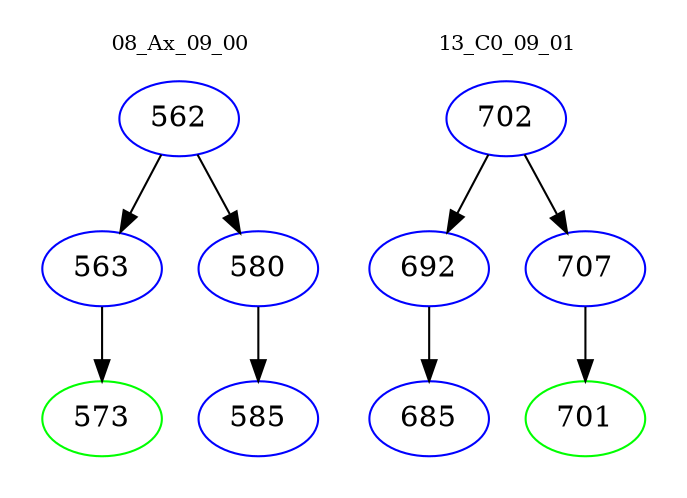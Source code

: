 digraph{
subgraph cluster_0 {
color = white
label = "08_Ax_09_00";
fontsize=10;
T0_562 [label="562", color="blue"]
T0_562 -> T0_563 [color="black"]
T0_563 [label="563", color="blue"]
T0_563 -> T0_573 [color="black"]
T0_573 [label="573", color="green"]
T0_562 -> T0_580 [color="black"]
T0_580 [label="580", color="blue"]
T0_580 -> T0_585 [color="black"]
T0_585 [label="585", color="blue"]
}
subgraph cluster_1 {
color = white
label = "13_C0_09_01";
fontsize=10;
T1_702 [label="702", color="blue"]
T1_702 -> T1_692 [color="black"]
T1_692 [label="692", color="blue"]
T1_692 -> T1_685 [color="black"]
T1_685 [label="685", color="blue"]
T1_702 -> T1_707 [color="black"]
T1_707 [label="707", color="blue"]
T1_707 -> T1_701 [color="black"]
T1_701 [label="701", color="green"]
}
}
